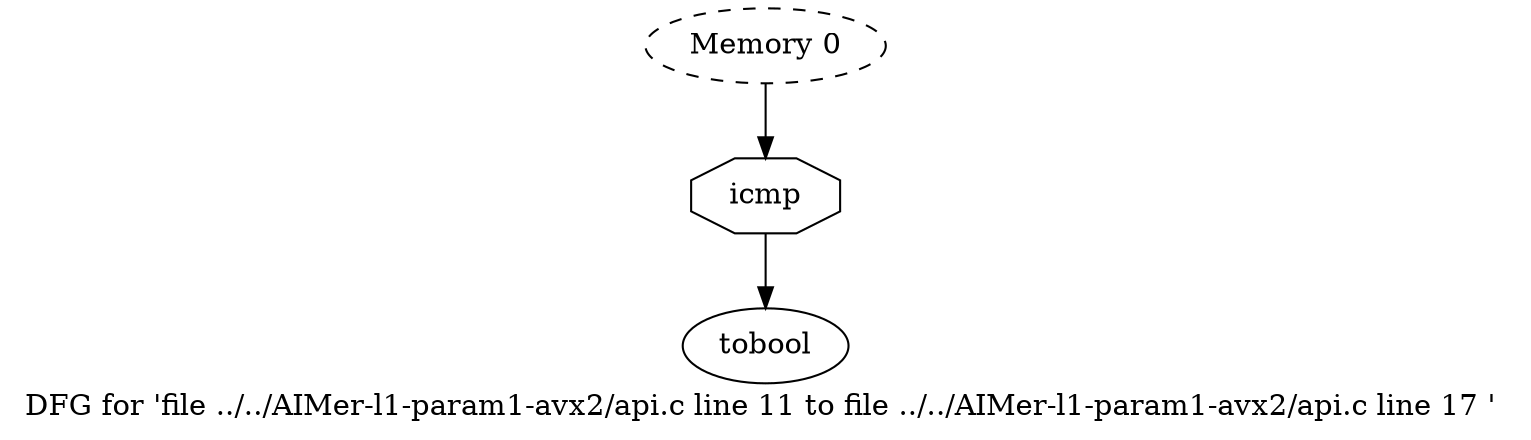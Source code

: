 digraph "DFG for 'file ../../AIMer-l1-param1-avx2/api.c line 11 to file ../../AIMer-l1-param1-avx2/api.c line 17 '  "{
label="DFG for 'file ../../AIMer-l1-param1-avx2/api.c line 11 to file ../../AIMer-l1-param1-avx2/api.c line 17 ' ";
node_338[shape=ellipse,style=solid,label="tobool"]
node_339[shape=octagon,style=solid,label="icmp"]
"node_339"->"node_338"
node_340[shape=ellipse,style=dashed,label="Memory 0"]
"node_340"->"node_339"
}

